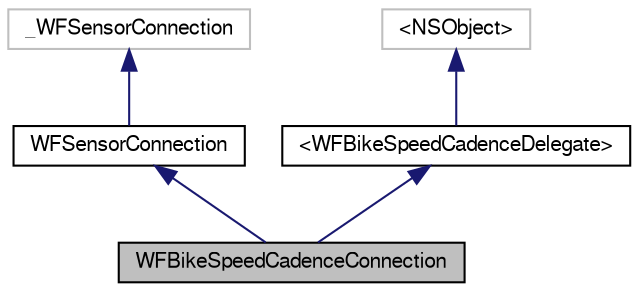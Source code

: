 digraph "WFBikeSpeedCadenceConnection"
{
  edge [fontname="FreeSans",fontsize="10",labelfontname="FreeSans",labelfontsize="10"];
  node [fontname="FreeSans",fontsize="10",shape=record];
  Node1 [label="WFBikeSpeedCadenceConnection",height=0.2,width=0.4,color="black", fillcolor="grey75", style="filled", fontcolor="black"];
  Node2 -> Node1 [dir="back",color="midnightblue",fontsize="10",style="solid",fontname="FreeSans"];
  Node2 [label="WFSensorConnection",height=0.2,width=0.4,color="black", fillcolor="white", style="filled",URL="$interface_w_f_sensor_connection.html",tooltip="Represents the connection for an ANT sensor. "];
  Node3 -> Node2 [dir="back",color="midnightblue",fontsize="10",style="solid",fontname="FreeSans"];
  Node3 [label="_WFSensorConnection",height=0.2,width=0.4,color="grey75", fillcolor="white", style="filled"];
  Node4 -> Node1 [dir="back",color="midnightblue",fontsize="10",style="solid",fontname="FreeSans"];
  Node4 [label="\<WFBikeSpeedCadenceDelegate\>",height=0.2,width=0.4,color="black", fillcolor="white", style="filled",URL="$protocol_w_f_bike_speed_cadence_delegate-p.html",tooltip="Provides the interface for callback methods used by the WFBikeSpeedCadenceConnection. "];
  Node5 -> Node4 [dir="back",color="midnightblue",fontsize="10",style="solid",fontname="FreeSans"];
  Node5 [label="\<NSObject\>",height=0.2,width=0.4,color="grey75", fillcolor="white", style="filled"];
}
